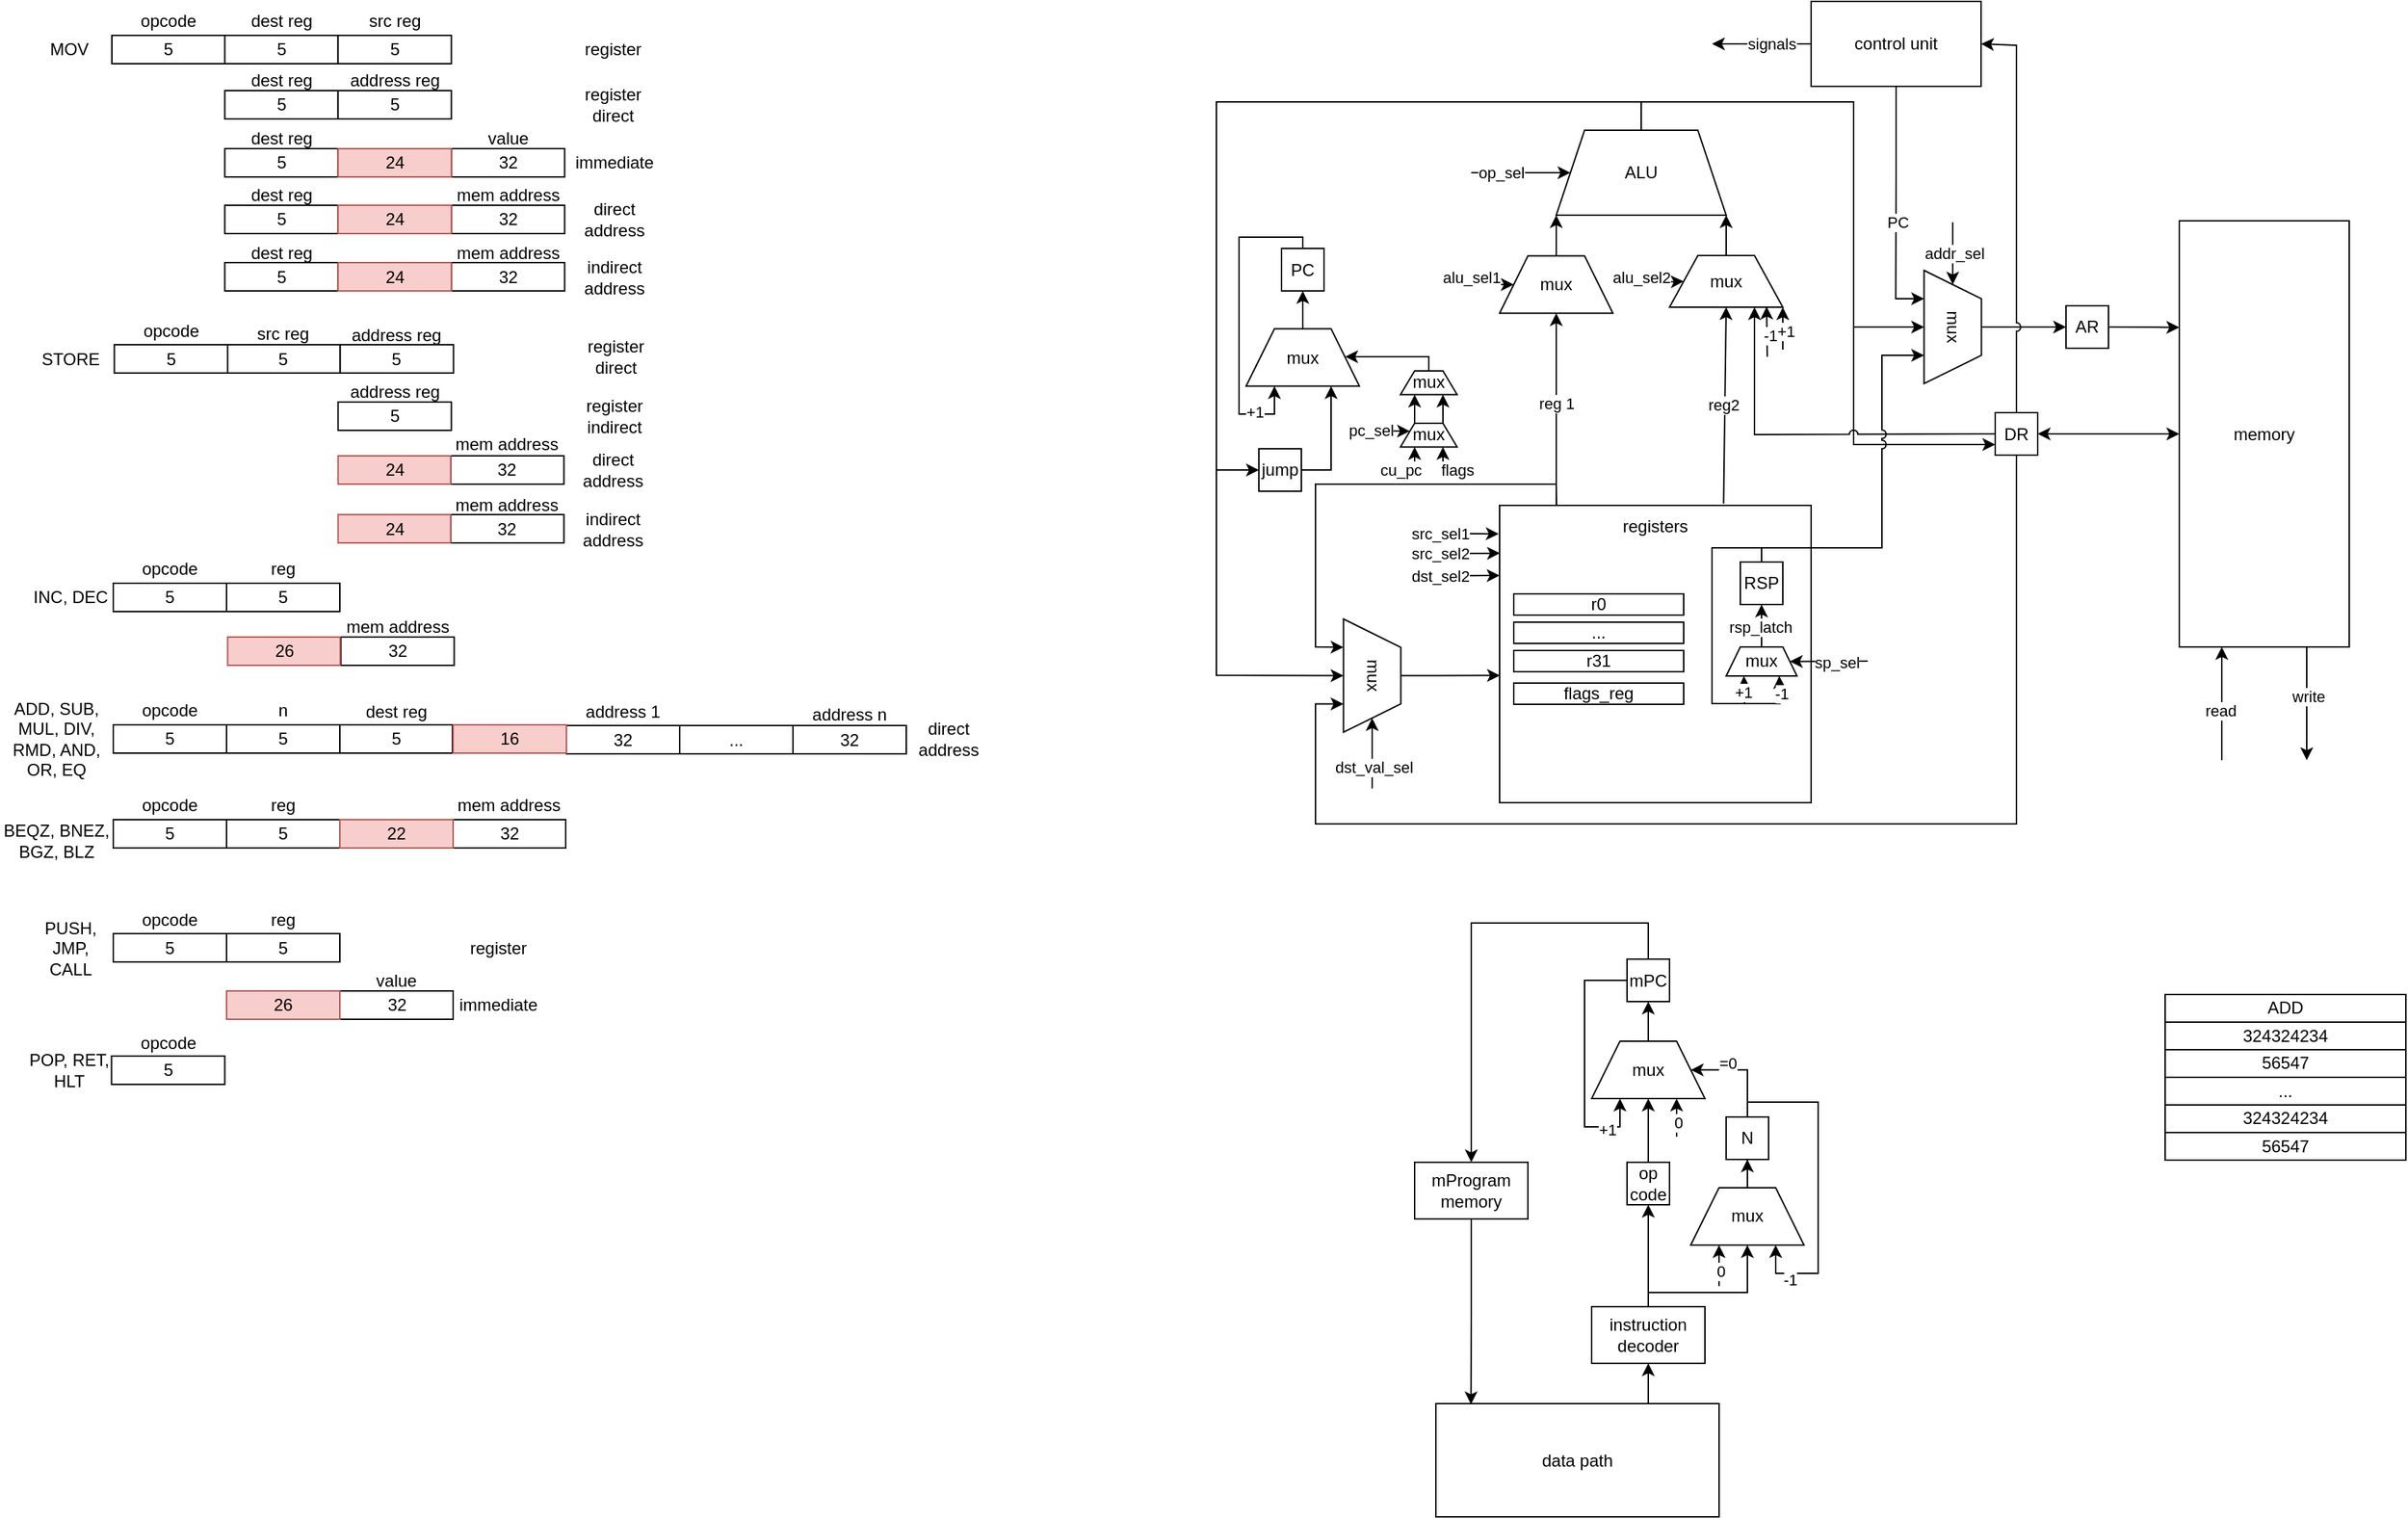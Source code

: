 <mxfile version="27.0.9">
  <diagram name="Page-1" id="bMwUcrn6fMrdLwoBbgmq">
    <mxGraphModel dx="756" dy="551" grid="1" gridSize="10" guides="1" tooltips="1" connect="1" arrows="1" fold="1" page="1" pageScale="1" pageWidth="850" pageHeight="1100" math="0" shadow="0">
      <root>
        <mxCell id="0" />
        <mxCell id="1" parent="0" />
        <mxCell id="wEWWeuPzsDFxAP3j3loS-3" value="5" style="rounded=0;whiteSpace=wrap;html=1;" parent="1" vertex="1">
          <mxGeometry x="130" y="63" width="80" height="20" as="geometry" />
        </mxCell>
        <mxCell id="wEWWeuPzsDFxAP3j3loS-5" value="MOV" style="text;html=1;align=center;verticalAlign=middle;whiteSpace=wrap;rounded=0;" parent="1" vertex="1">
          <mxGeometry x="70" y="58" width="60" height="30" as="geometry" />
        </mxCell>
        <mxCell id="wEWWeuPzsDFxAP3j3loS-6" value="opcode" style="text;html=1;align=center;verticalAlign=middle;whiteSpace=wrap;rounded=0;" parent="1" vertex="1">
          <mxGeometry x="140" y="38" width="60" height="30" as="geometry" />
        </mxCell>
        <mxCell id="wEWWeuPzsDFxAP3j3loS-8" value="5" style="rounded=0;whiteSpace=wrap;html=1;" parent="1" vertex="1">
          <mxGeometry x="209.75" y="63" width="80" height="20" as="geometry" />
        </mxCell>
        <mxCell id="wEWWeuPzsDFxAP3j3loS-9" value="register" style="text;html=1;align=center;verticalAlign=middle;whiteSpace=wrap;rounded=0;" parent="1" vertex="1">
          <mxGeometry x="454.25" y="58" width="60" height="30" as="geometry" />
        </mxCell>
        <mxCell id="wEWWeuPzsDFxAP3j3loS-10" value="5" style="rounded=0;whiteSpace=wrap;html=1;" parent="1" vertex="1">
          <mxGeometry x="289.75" y="63" width="80" height="20" as="geometry" />
        </mxCell>
        <mxCell id="wEWWeuPzsDFxAP3j3loS-11" value="dest reg" style="text;html=1;align=center;verticalAlign=middle;whiteSpace=wrap;rounded=0;" parent="1" vertex="1">
          <mxGeometry x="219.75" y="38" width="60" height="30" as="geometry" />
        </mxCell>
        <mxCell id="wEWWeuPzsDFxAP3j3loS-12" value="src reg" style="text;html=1;align=center;verticalAlign=middle;whiteSpace=wrap;rounded=0;" parent="1" vertex="1">
          <mxGeometry x="299.75" y="38" width="60" height="30" as="geometry" />
        </mxCell>
        <mxCell id="wEWWeuPzsDFxAP3j3loS-23" value="5" style="rounded=0;whiteSpace=wrap;html=1;" parent="1" vertex="1">
          <mxGeometry x="211.25" y="281.5" width="80" height="20" as="geometry" />
        </mxCell>
        <mxCell id="wEWWeuPzsDFxAP3j3loS-24" value="direct address" style="text;html=1;align=center;verticalAlign=middle;whiteSpace=wrap;rounded=0;" parent="1" vertex="1">
          <mxGeometry x="454.25" y="355" width="60" height="30" as="geometry" />
        </mxCell>
        <mxCell id="wEWWeuPzsDFxAP3j3loS-25" value="32" style="rounded=0;whiteSpace=wrap;html=1;" parent="1" vertex="1">
          <mxGeometry x="369.25" y="360" width="80" height="20" as="geometry" />
        </mxCell>
        <mxCell id="wEWWeuPzsDFxAP3j3loS-26" value="src reg" style="text;html=1;align=center;verticalAlign=middle;whiteSpace=wrap;rounded=0;" parent="1" vertex="1">
          <mxGeometry x="221.25" y="258.5" width="60" height="30" as="geometry" />
        </mxCell>
        <mxCell id="wEWWeuPzsDFxAP3j3loS-27" value="mem address" style="text;html=1;align=center;verticalAlign=middle;whiteSpace=wrap;rounded=0;" parent="1" vertex="1">
          <mxGeometry x="364.25" y="337" width="90" height="30" as="geometry" />
        </mxCell>
        <mxCell id="wEWWeuPzsDFxAP3j3loS-50" value="5" style="rounded=0;whiteSpace=wrap;html=1;" parent="1" vertex="1">
          <mxGeometry x="131" y="450" width="80" height="20" as="geometry" />
        </mxCell>
        <mxCell id="wEWWeuPzsDFxAP3j3loS-52" value="INC, DEC" style="text;html=1;align=center;verticalAlign=middle;whiteSpace=wrap;rounded=0;" parent="1" vertex="1">
          <mxGeometry x="71" y="445" width="60" height="30" as="geometry" />
        </mxCell>
        <mxCell id="wEWWeuPzsDFxAP3j3loS-53" value="opcode" style="text;html=1;align=center;verticalAlign=middle;whiteSpace=wrap;rounded=0;" parent="1" vertex="1">
          <mxGeometry x="141" y="425" width="60" height="30" as="geometry" />
        </mxCell>
        <mxCell id="wEWWeuPzsDFxAP3j3loS-55" value="5" style="rounded=0;whiteSpace=wrap;html=1;" parent="1" vertex="1">
          <mxGeometry x="211" y="450" width="80" height="20" as="geometry" />
        </mxCell>
        <mxCell id="wEWWeuPzsDFxAP3j3loS-57" value="reg" style="text;html=1;align=center;verticalAlign=middle;whiteSpace=wrap;rounded=0;" parent="1" vertex="1">
          <mxGeometry x="221" y="425" width="60" height="30" as="geometry" />
        </mxCell>
        <mxCell id="wEWWeuPzsDFxAP3j3loS-69" value="32" style="rounded=0;whiteSpace=wrap;html=1;" parent="1" vertex="1">
          <mxGeometry x="291.75" y="488" width="80" height="20" as="geometry" />
        </mxCell>
        <mxCell id="wEWWeuPzsDFxAP3j3loS-70" value="mem address" style="text;html=1;align=center;verticalAlign=middle;whiteSpace=wrap;rounded=0;" parent="1" vertex="1">
          <mxGeometry x="271.75" y="466" width="120" height="30" as="geometry" />
        </mxCell>
        <mxCell id="wEWWeuPzsDFxAP3j3loS-72" value="5" style="rounded=0;whiteSpace=wrap;html=1;" parent="1" vertex="1">
          <mxGeometry x="131" y="550" width="80" height="20" as="geometry" />
        </mxCell>
        <mxCell id="wEWWeuPzsDFxAP3j3loS-74" value="ADD, SUB, MUL, DIV, RMD, AND, OR, EQ" style="text;html=1;align=center;verticalAlign=middle;whiteSpace=wrap;rounded=0;" parent="1" vertex="1">
          <mxGeometry x="51" y="545" width="80" height="30" as="geometry" />
        </mxCell>
        <mxCell id="wEWWeuPzsDFxAP3j3loS-75" value="opcode" style="text;html=1;align=center;verticalAlign=middle;whiteSpace=wrap;rounded=0;" parent="1" vertex="1">
          <mxGeometry x="141" y="525" width="60" height="30" as="geometry" />
        </mxCell>
        <mxCell id="wEWWeuPzsDFxAP3j3loS-90" value="32" style="rounded=0;whiteSpace=wrap;html=1;" parent="1" vertex="1">
          <mxGeometry x="451" y="550.5" width="80" height="20" as="geometry" />
        </mxCell>
        <mxCell id="wEWWeuPzsDFxAP3j3loS-92" value="..." style="rounded=0;whiteSpace=wrap;html=1;" parent="1" vertex="1">
          <mxGeometry x="531" y="550.5" width="80" height="20" as="geometry" />
        </mxCell>
        <mxCell id="wEWWeuPzsDFxAP3j3loS-93" value="32" style="rounded=0;whiteSpace=wrap;html=1;" parent="1" vertex="1">
          <mxGeometry x="611" y="550.5" width="80" height="20" as="geometry" />
        </mxCell>
        <mxCell id="wEWWeuPzsDFxAP3j3loS-94" value="address 1" style="text;html=1;align=center;verticalAlign=middle;whiteSpace=wrap;rounded=0;" parent="1" vertex="1">
          <mxGeometry x="431" y="525.5" width="120" height="30" as="geometry" />
        </mxCell>
        <mxCell id="wEWWeuPzsDFxAP3j3loS-95" value="address n" style="text;html=1;align=center;verticalAlign=middle;whiteSpace=wrap;rounded=0;" parent="1" vertex="1">
          <mxGeometry x="591" y="527.5" width="120" height="30" as="geometry" />
        </mxCell>
        <mxCell id="wEWWeuPzsDFxAP3j3loS-96" value="5" style="rounded=0;whiteSpace=wrap;html=1;" parent="1" vertex="1">
          <mxGeometry x="290.5" y="550" width="80" height="20" as="geometry" />
        </mxCell>
        <mxCell id="wEWWeuPzsDFxAP3j3loS-98" value="dest reg&lt;span style=&quot;color: rgba(0, 0, 0, 0); font-family: monospace; font-size: 0px; text-align: start; text-wrap-mode: nowrap;&quot;&gt;%3CmxGraphModel%3E%3Croot%3E%3CmxCell%20id%3D%220%22%2F%3E%3CmxCell%20id%3D%221%22%20parent%3D%220%22%2F%3E%3CmxCell%20id%3D%222%22%20value%3D%22reg1%22%20style%3D%22text%3Bhtml%3D1%3Balign%3Dcenter%3BverticalAlign%3Dmiddle%3BwhiteSpace%3Dwrap%3Brounded%3D0%3B%22%20vertex%3D%221%22%20parent%3D%221%22%3E%3CmxGeometry%20x%3D%22490%22%20y%3D%22335%22%20width%3D%2260%22%20height%3D%2230%22%20as%3D%22geometry%22%2F%3E%3C%2FmxCell%3E%3C%2Froot%3E%3C%2FmxGraphModel%3E&lt;/span&gt;" style="text;html=1;align=center;verticalAlign=middle;whiteSpace=wrap;rounded=0;" parent="1" vertex="1">
          <mxGeometry x="301" y="525.5" width="60" height="30" as="geometry" />
        </mxCell>
        <mxCell id="wEWWeuPzsDFxAP3j3loS-109" value="5" style="rounded=0;whiteSpace=wrap;html=1;" parent="1" vertex="1">
          <mxGeometry x="129.75" y="784" width="80" height="20" as="geometry" />
        </mxCell>
        <mxCell id="wEWWeuPzsDFxAP3j3loS-111" value="POP, RET, HLT" style="text;html=1;align=center;verticalAlign=middle;whiteSpace=wrap;rounded=0;" parent="1" vertex="1">
          <mxGeometry x="69.75" y="779" width="60" height="30" as="geometry" />
        </mxCell>
        <mxCell id="wEWWeuPzsDFxAP3j3loS-112" value="opcode" style="text;html=1;align=center;verticalAlign=middle;whiteSpace=wrap;rounded=0;" parent="1" vertex="1">
          <mxGeometry x="139.75" y="760" width="60" height="30" as="geometry" />
        </mxCell>
        <mxCell id="wEWWeuPzsDFxAP3j3loS-127" value="5" style="rounded=0;whiteSpace=wrap;html=1;" parent="1" vertex="1">
          <mxGeometry x="211" y="550" width="80" height="20" as="geometry" />
        </mxCell>
        <mxCell id="wEWWeuPzsDFxAP3j3loS-128" value="n" style="text;html=1;align=center;verticalAlign=middle;whiteSpace=wrap;rounded=0;" parent="1" vertex="1">
          <mxGeometry x="221" y="525" width="60" height="30" as="geometry" />
        </mxCell>
        <mxCell id="wEWWeuPzsDFxAP3j3loS-129" value="5" style="rounded=0;whiteSpace=wrap;html=1;" parent="1" vertex="1">
          <mxGeometry x="131" y="697.5" width="80" height="20" as="geometry" />
        </mxCell>
        <mxCell id="wEWWeuPzsDFxAP3j3loS-131" value="PUSH, JMP, CALL" style="text;html=1;align=center;verticalAlign=middle;whiteSpace=wrap;rounded=0;" parent="1" vertex="1">
          <mxGeometry x="71" y="692.5" width="60" height="30" as="geometry" />
        </mxCell>
        <mxCell id="wEWWeuPzsDFxAP3j3loS-132" value="opcode" style="text;html=1;align=center;verticalAlign=middle;whiteSpace=wrap;rounded=0;" parent="1" vertex="1">
          <mxGeometry x="141" y="672.5" width="60" height="30" as="geometry" />
        </mxCell>
        <mxCell id="wEWWeuPzsDFxAP3j3loS-134" value="5" style="rounded=0;whiteSpace=wrap;html=1;" parent="1" vertex="1">
          <mxGeometry x="211" y="697.5" width="80" height="20" as="geometry" />
        </mxCell>
        <mxCell id="wEWWeuPzsDFxAP3j3loS-135" value="reg" style="text;html=1;align=center;verticalAlign=middle;whiteSpace=wrap;rounded=0;" parent="1" vertex="1">
          <mxGeometry x="221" y="672.5" width="60" height="30" as="geometry" />
        </mxCell>
        <mxCell id="wEWWeuPzsDFxAP3j3loS-140" value="32" style="rounded=0;whiteSpace=wrap;html=1;" parent="1" vertex="1">
          <mxGeometry x="290.5" y="738" width="80.5" height="20" as="geometry" />
        </mxCell>
        <mxCell id="wEWWeuPzsDFxAP3j3loS-141" value="value" style="text;html=1;align=center;verticalAlign=middle;whiteSpace=wrap;rounded=0;" parent="1" vertex="1">
          <mxGeometry x="271" y="715.5" width="120" height="30" as="geometry" />
        </mxCell>
        <mxCell id="wEWWeuPzsDFxAP3j3loS-144" value="memory" style="rounded=0;whiteSpace=wrap;html=1;" parent="1" vertex="1">
          <mxGeometry x="1590" y="194" width="120" height="301" as="geometry" />
        </mxCell>
        <mxCell id="QG642oOpVXExlisgPy3b-58" style="edgeStyle=orthogonalEdgeStyle;rounded=0;orthogonalLoop=1;jettySize=auto;html=1;exitX=0.25;exitY=0;exitDx=0;exitDy=0;entryX=0.5;entryY=1;entryDx=0;entryDy=0;jumpStyle=arc;" parent="1" source="wEWWeuPzsDFxAP3j3loS-145" target="wEWWeuPzsDFxAP3j3loS-148" edge="1">
          <mxGeometry relative="1" as="geometry">
            <Array as="points">
              <mxPoint x="1150" y="395" />
            </Array>
          </mxGeometry>
        </mxCell>
        <mxCell id="QG642oOpVXExlisgPy3b-62" value="reg 1" style="edgeLabel;html=1;align=center;verticalAlign=middle;resizable=0;points=[];" parent="QG642oOpVXExlisgPy3b-58" vertex="1" connectable="0">
          <mxGeometry x="0.151" relative="1" as="geometry">
            <mxPoint as="offset" />
          </mxGeometry>
        </mxCell>
        <mxCell id="wEWWeuPzsDFxAP3j3loS-145" value="" style="rounded=0;whiteSpace=wrap;html=1;" parent="1" vertex="1">
          <mxGeometry x="1110" y="395" width="220" height="210" as="geometry" />
        </mxCell>
        <mxCell id="wEWWeuPzsDFxAP3j3loS-306" style="edgeStyle=orthogonalEdgeStyle;rounded=0;orthogonalLoop=1;jettySize=auto;html=1;entryX=0;entryY=0.75;entryDx=0;entryDy=0;exitX=0.5;exitY=0;exitDx=0;exitDy=0;jumpStyle=arc;" parent="1" source="wEWWeuPzsDFxAP3j3loS-146" target="wEWWeuPzsDFxAP3j3loS-298" edge="1">
          <mxGeometry relative="1" as="geometry">
            <Array as="points">
              <mxPoint x="1210" y="110" />
              <mxPoint x="1360" y="110" />
              <mxPoint x="1360" y="352" />
            </Array>
          </mxGeometry>
        </mxCell>
        <mxCell id="QG642oOpVXExlisgPy3b-61" style="edgeStyle=orthogonalEdgeStyle;rounded=0;orthogonalLoop=1;jettySize=auto;html=1;entryX=0.5;entryY=1;entryDx=0;entryDy=0;" parent="1" source="wEWWeuPzsDFxAP3j3loS-146" target="wEWWeuPzsDFxAP3j3loS-199" edge="1">
          <mxGeometry relative="1" as="geometry">
            <Array as="points">
              <mxPoint x="1210" y="110" />
              <mxPoint x="1360" y="110" />
              <mxPoint x="1360" y="269" />
            </Array>
          </mxGeometry>
        </mxCell>
        <mxCell id="wEWWeuPzsDFxAP3j3loS-146" value="ALU" style="shape=trapezoid;perimeter=trapezoidPerimeter;whiteSpace=wrap;html=1;fixedSize=1;" parent="1" vertex="1">
          <mxGeometry x="1150" y="130" width="120" height="60" as="geometry" />
        </mxCell>
        <mxCell id="wEWWeuPzsDFxAP3j3loS-148" value="mux" style="shape=trapezoid;perimeter=trapezoidPerimeter;whiteSpace=wrap;html=1;fixedSize=1;" parent="1" vertex="1">
          <mxGeometry x="1110" y="218.75" width="80" height="40.5" as="geometry" />
        </mxCell>
        <mxCell id="wEWWeuPzsDFxAP3j3loS-150" value="mux" style="shape=trapezoid;perimeter=trapezoidPerimeter;whiteSpace=wrap;html=1;fixedSize=1;" parent="1" vertex="1">
          <mxGeometry x="1230" y="218.5" width="80" height="36.5" as="geometry" />
        </mxCell>
        <mxCell id="wEWWeuPzsDFxAP3j3loS-151" value="" style="endArrow=classic;html=1;rounded=0;exitX=0.5;exitY=0;exitDx=0;exitDy=0;entryX=0;entryY=1;entryDx=0;entryDy=0;" parent="1" source="wEWWeuPzsDFxAP3j3loS-148" target="wEWWeuPzsDFxAP3j3loS-146" edge="1">
          <mxGeometry width="50" height="50" relative="1" as="geometry">
            <mxPoint x="1320" y="399" as="sourcePoint" />
            <mxPoint x="1370" y="349" as="targetPoint" />
          </mxGeometry>
        </mxCell>
        <mxCell id="wEWWeuPzsDFxAP3j3loS-152" value="" style="endArrow=classic;html=1;rounded=0;exitX=0.5;exitY=0;exitDx=0;exitDy=0;entryX=1;entryY=1;entryDx=0;entryDy=0;" parent="1" source="wEWWeuPzsDFxAP3j3loS-150" target="wEWWeuPzsDFxAP3j3loS-146" edge="1">
          <mxGeometry width="50" height="50" relative="1" as="geometry">
            <mxPoint x="1180" y="229" as="sourcePoint" />
            <mxPoint x="1190" y="200" as="targetPoint" />
          </mxGeometry>
        </mxCell>
        <mxCell id="wEWWeuPzsDFxAP3j3loS-154" value="" style="endArrow=classic;html=1;rounded=0;entryX=0;entryY=0.5;entryDx=0;entryDy=0;" parent="1" target="wEWWeuPzsDFxAP3j3loS-148" edge="1">
          <mxGeometry width="50" height="50" relative="1" as="geometry">
            <mxPoint x="1070" y="239" as="sourcePoint" />
            <mxPoint x="1370" y="349" as="targetPoint" />
          </mxGeometry>
        </mxCell>
        <mxCell id="wEWWeuPzsDFxAP3j3loS-155" value="alu_sel1" style="edgeLabel;html=1;align=center;verticalAlign=middle;resizable=0;points=[];" parent="wEWWeuPzsDFxAP3j3loS-154" vertex="1" connectable="0">
          <mxGeometry x="-0.398" relative="1" as="geometry">
            <mxPoint x="5" y="-5" as="offset" />
          </mxGeometry>
        </mxCell>
        <mxCell id="wEWWeuPzsDFxAP3j3loS-156" value="" style="endArrow=classic;html=1;rounded=0;entryX=0;entryY=0.5;entryDx=0;entryDy=0;" parent="1" target="wEWWeuPzsDFxAP3j3loS-150" edge="1">
          <mxGeometry width="50" height="50" relative="1" as="geometry">
            <mxPoint x="1190" y="238.47" as="sourcePoint" />
            <mxPoint x="1240" y="238.47" as="targetPoint" />
          </mxGeometry>
        </mxCell>
        <mxCell id="wEWWeuPzsDFxAP3j3loS-157" value="alu_sel2" style="edgeLabel;html=1;align=center;verticalAlign=middle;resizable=0;points=[];" parent="wEWWeuPzsDFxAP3j3loS-156" vertex="1" connectable="0">
          <mxGeometry x="-0.398" relative="1" as="geometry">
            <mxPoint x="5" y="-4" as="offset" />
          </mxGeometry>
        </mxCell>
        <mxCell id="wEWWeuPzsDFxAP3j3loS-158" value="" style="endArrow=classic;html=1;rounded=0;entryX=0.5;entryY=1;entryDx=0;entryDy=0;exitX=0.719;exitY=-0.006;exitDx=0;exitDy=0;exitPerimeter=0;jumpStyle=arc;" parent="1" source="wEWWeuPzsDFxAP3j3loS-145" target="wEWWeuPzsDFxAP3j3loS-150" edge="1">
          <mxGeometry width="50" height="50" relative="1" as="geometry">
            <mxPoint x="1270" y="448" as="sourcePoint" />
            <mxPoint x="1370" y="349" as="targetPoint" />
          </mxGeometry>
        </mxCell>
        <mxCell id="wEWWeuPzsDFxAP3j3loS-161" value="reg2" style="edgeLabel;html=1;align=center;verticalAlign=middle;resizable=0;points=[];" parent="wEWWeuPzsDFxAP3j3loS-158" vertex="1" connectable="0">
          <mxGeometry x="-0.016" y="1" relative="1" as="geometry">
            <mxPoint y="-1" as="offset" />
          </mxGeometry>
        </mxCell>
        <mxCell id="wEWWeuPzsDFxAP3j3loS-249" style="edgeStyle=orthogonalEdgeStyle;rounded=0;orthogonalLoop=1;jettySize=auto;html=1;entryX=0.25;entryY=1;entryDx=0;entryDy=0;exitX=0.5;exitY=1;exitDx=0;exitDy=0;" parent="1" source="wEWWeuPzsDFxAP3j3loS-162" target="wEWWeuPzsDFxAP3j3loS-199" edge="1">
          <mxGeometry relative="1" as="geometry" />
        </mxCell>
        <mxCell id="wEWWeuPzsDFxAP3j3loS-339" value="PC" style="edgeLabel;html=1;align=center;verticalAlign=middle;resizable=0;points=[];" parent="wEWWeuPzsDFxAP3j3loS-249" vertex="1" connectable="0">
          <mxGeometry x="0.121" y="1" relative="1" as="geometry">
            <mxPoint as="offset" />
          </mxGeometry>
        </mxCell>
        <mxCell id="wEWWeuPzsDFxAP3j3loS-162" value="control unit" style="rounded=0;whiteSpace=wrap;html=1;" parent="1" vertex="1">
          <mxGeometry x="1330" y="39" width="120" height="60" as="geometry" />
        </mxCell>
        <mxCell id="wEWWeuPzsDFxAP3j3loS-164" value="" style="endArrow=classic;html=1;rounded=0;entryX=-0.003;entryY=0.096;entryDx=0;entryDy=0;entryPerimeter=0;" parent="1" target="wEWWeuPzsDFxAP3j3loS-145" edge="1">
          <mxGeometry width="50" height="50" relative="1" as="geometry">
            <mxPoint x="1050" y="414.47" as="sourcePoint" />
            <mxPoint x="1100" y="414.47" as="targetPoint" />
          </mxGeometry>
        </mxCell>
        <mxCell id="wEWWeuPzsDFxAP3j3loS-165" value="src_sel1" style="edgeLabel;html=1;align=center;verticalAlign=middle;resizable=0;points=[];" parent="wEWWeuPzsDFxAP3j3loS-164" vertex="1" connectable="0">
          <mxGeometry x="-0.398" relative="1" as="geometry">
            <mxPoint as="offset" />
          </mxGeometry>
        </mxCell>
        <mxCell id="wEWWeuPzsDFxAP3j3loS-166" value="" style="endArrow=classic;html=1;rounded=0;entryX=0.001;entryY=0.161;entryDx=0;entryDy=0;entryPerimeter=0;" parent="1" target="wEWWeuPzsDFxAP3j3loS-145" edge="1">
          <mxGeometry width="50" height="50" relative="1" as="geometry">
            <mxPoint x="1050" y="429" as="sourcePoint" />
            <mxPoint x="1110" y="429" as="targetPoint" />
          </mxGeometry>
        </mxCell>
        <mxCell id="wEWWeuPzsDFxAP3j3loS-167" value="src_sel2" style="edgeLabel;html=1;align=center;verticalAlign=middle;resizable=0;points=[];" parent="wEWWeuPzsDFxAP3j3loS-166" vertex="1" connectable="0">
          <mxGeometry x="-0.398" relative="1" as="geometry">
            <mxPoint as="offset" />
          </mxGeometry>
        </mxCell>
        <mxCell id="wEWWeuPzsDFxAP3j3loS-170" value="" style="endArrow=classic;html=1;rounded=0;exitX=0;exitY=0.5;exitDx=0;exitDy=0;" parent="1" source="wEWWeuPzsDFxAP3j3loS-162" edge="1">
          <mxGeometry width="50" height="50" relative="1" as="geometry">
            <mxPoint x="1230" y="469" as="sourcePoint" />
            <mxPoint x="1260" y="69" as="targetPoint" />
          </mxGeometry>
        </mxCell>
        <mxCell id="QG642oOpVXExlisgPy3b-50" value="signals" style="edgeLabel;html=1;align=center;verticalAlign=middle;resizable=0;points=[];" parent="wEWWeuPzsDFxAP3j3loS-170" vertex="1" connectable="0">
          <mxGeometry x="-0.194" relative="1" as="geometry">
            <mxPoint as="offset" />
          </mxGeometry>
        </mxCell>
        <mxCell id="wEWWeuPzsDFxAP3j3loS-178" value="" style="endArrow=classic;html=1;rounded=0;entryX=0.75;entryY=1;entryDx=0;entryDy=0;exitX=0;exitY=0.5;exitDx=0;exitDy=0;jumpStyle=arc;" parent="1" source="wEWWeuPzsDFxAP3j3loS-298" target="wEWWeuPzsDFxAP3j3loS-150" edge="1">
          <mxGeometry width="50" height="50" relative="1" as="geometry">
            <mxPoint x="1190" y="275" as="sourcePoint" />
            <mxPoint x="1240" y="225" as="targetPoint" />
            <Array as="points">
              <mxPoint x="1290" y="345" />
            </Array>
          </mxGeometry>
        </mxCell>
        <mxCell id="wEWWeuPzsDFxAP3j3loS-180" value="" style="endArrow=classic;html=1;rounded=0;entryX=0;entryY=0.5;entryDx=0;entryDy=0;" parent="1" target="wEWWeuPzsDFxAP3j3loS-146" edge="1">
          <mxGeometry width="50" height="50" relative="1" as="geometry">
            <mxPoint x="1090" y="160" as="sourcePoint" />
            <mxPoint x="1120" y="153.95" as="targetPoint" />
          </mxGeometry>
        </mxCell>
        <mxCell id="wEWWeuPzsDFxAP3j3loS-181" value="op_sel" style="edgeLabel;html=1;align=center;verticalAlign=middle;resizable=0;points=[];" parent="wEWWeuPzsDFxAP3j3loS-180" vertex="1" connectable="0">
          <mxGeometry x="-0.398" relative="1" as="geometry">
            <mxPoint as="offset" />
          </mxGeometry>
        </mxCell>
        <mxCell id="wEWWeuPzsDFxAP3j3loS-183" value="mux" style="shape=trapezoid;perimeter=trapezoidPerimeter;whiteSpace=wrap;html=1;fixedSize=1;rotation=90;" parent="1" vertex="1">
          <mxGeometry x="980" y="495" width="80" height="40.5" as="geometry" />
        </mxCell>
        <mxCell id="wEWWeuPzsDFxAP3j3loS-184" value="" style="endArrow=classic;html=1;rounded=0;entryX=0;entryY=0.25;entryDx=0;entryDy=0;" parent="1" edge="1">
          <mxGeometry width="50" height="50" relative="1" as="geometry">
            <mxPoint x="1050" y="445" as="sourcePoint" />
            <mxPoint x="1110" y="444.5" as="targetPoint" />
          </mxGeometry>
        </mxCell>
        <mxCell id="wEWWeuPzsDFxAP3j3loS-185" value="dst_sel2" style="edgeLabel;html=1;align=center;verticalAlign=middle;resizable=0;points=[];" parent="wEWWeuPzsDFxAP3j3loS-184" vertex="1" connectable="0">
          <mxGeometry x="-0.398" relative="1" as="geometry">
            <mxPoint as="offset" />
          </mxGeometry>
        </mxCell>
        <mxCell id="wEWWeuPzsDFxAP3j3loS-186" value="" style="endArrow=classic;html=1;rounded=0;exitX=0.5;exitY=0;exitDx=0;exitDy=0;entryX=0.5;entryY=1;entryDx=0;entryDy=0;jumpStyle=arc;" parent="1" source="wEWWeuPzsDFxAP3j3loS-146" target="wEWWeuPzsDFxAP3j3loS-183" edge="1">
          <mxGeometry width="50" height="50" relative="1" as="geometry">
            <mxPoint x="1100" y="365" as="sourcePoint" />
            <mxPoint x="1150" y="315" as="targetPoint" />
            <Array as="points">
              <mxPoint x="1210" y="110" />
              <mxPoint x="910" y="110" />
              <mxPoint x="910" y="515" />
            </Array>
          </mxGeometry>
        </mxCell>
        <mxCell id="wEWWeuPzsDFxAP3j3loS-187" value="" style="endArrow=classic;html=1;rounded=0;exitX=0.5;exitY=0;exitDx=0;exitDy=0;entryX=0.001;entryY=0.572;entryDx=0;entryDy=0;entryPerimeter=0;" parent="1" source="wEWWeuPzsDFxAP3j3loS-183" target="wEWWeuPzsDFxAP3j3loS-145" edge="1">
          <mxGeometry width="50" height="50" relative="1" as="geometry">
            <mxPoint x="1100" y="365" as="sourcePoint" />
            <mxPoint x="1110" y="517" as="targetPoint" />
          </mxGeometry>
        </mxCell>
        <mxCell id="wEWWeuPzsDFxAP3j3loS-189" value="" style="endArrow=classic;html=1;rounded=0;entryX=1;entryY=0.5;entryDx=0;entryDy=0;" parent="1" target="wEWWeuPzsDFxAP3j3loS-183" edge="1">
          <mxGeometry width="50" height="50" relative="1" as="geometry">
            <mxPoint x="1020" y="595" as="sourcePoint" />
            <mxPoint x="1230" y="355" as="targetPoint" />
          </mxGeometry>
        </mxCell>
        <mxCell id="wEWWeuPzsDFxAP3j3loS-190" value="dst_val_sel" style="edgeLabel;html=1;align=center;verticalAlign=middle;resizable=0;points=[];" parent="wEWWeuPzsDFxAP3j3loS-189" vertex="1" connectable="0">
          <mxGeometry x="-0.379" y="-1" relative="1" as="geometry">
            <mxPoint as="offset" />
          </mxGeometry>
        </mxCell>
        <mxCell id="wEWWeuPzsDFxAP3j3loS-194" value="" style="endArrow=classic;html=1;rounded=0;exitX=0.183;exitY=-0.002;exitDx=0;exitDy=0;exitPerimeter=0;entryX=0.25;entryY=1;entryDx=0;entryDy=0;" parent="1" source="wEWWeuPzsDFxAP3j3loS-145" target="wEWWeuPzsDFxAP3j3loS-183" edge="1">
          <mxGeometry width="50" height="50" relative="1" as="geometry">
            <mxPoint x="1250" y="465" as="sourcePoint" />
            <mxPoint x="999" y="485" as="targetPoint" />
            <Array as="points">
              <mxPoint x="1150" y="380" />
              <mxPoint x="980" y="380" />
              <mxPoint x="980" y="495" />
            </Array>
          </mxGeometry>
        </mxCell>
        <mxCell id="wEWWeuPzsDFxAP3j3loS-196" value="RSP" style="rounded=0;whiteSpace=wrap;html=1;" parent="1" vertex="1">
          <mxGeometry x="1280" y="435" width="30" height="30" as="geometry" />
        </mxCell>
        <mxCell id="wEWWeuPzsDFxAP3j3loS-199" value="mux" style="shape=trapezoid;perimeter=trapezoidPerimeter;whiteSpace=wrap;html=1;fixedSize=1;rotation=90;" parent="1" vertex="1">
          <mxGeometry x="1390" y="248.75" width="80" height="40.5" as="geometry" />
        </mxCell>
        <mxCell id="wEWWeuPzsDFxAP3j3loS-200" value="registers" style="text;html=1;align=center;verticalAlign=middle;whiteSpace=wrap;rounded=0;" parent="1" vertex="1">
          <mxGeometry x="1190" y="395" width="60" height="30" as="geometry" />
        </mxCell>
        <mxCell id="wEWWeuPzsDFxAP3j3loS-201" value="mux" style="shape=trapezoid;perimeter=trapezoidPerimeter;whiteSpace=wrap;html=1;fixedSize=1;rotation=0;size=10;" parent="1" vertex="1">
          <mxGeometry x="1270" y="495" width="50" height="20.5" as="geometry" />
        </mxCell>
        <mxCell id="wEWWeuPzsDFxAP3j3loS-202" value="" style="endArrow=classic;html=1;rounded=0;exitX=0.5;exitY=0;exitDx=0;exitDy=0;entryX=0.5;entryY=1;entryDx=0;entryDy=0;" parent="1" source="wEWWeuPzsDFxAP3j3loS-201" target="wEWWeuPzsDFxAP3j3loS-196" edge="1">
          <mxGeometry width="50" height="50" relative="1" as="geometry">
            <mxPoint x="1300" y="435" as="sourcePoint" />
            <mxPoint x="1350" y="385" as="targetPoint" />
          </mxGeometry>
        </mxCell>
        <mxCell id="wEWWeuPzsDFxAP3j3loS-203" value="rsp_latch" style="edgeLabel;html=1;align=center;verticalAlign=middle;resizable=0;points=[];" parent="wEWWeuPzsDFxAP3j3loS-202" vertex="1" connectable="0">
          <mxGeometry x="-0.067" y="1" relative="1" as="geometry">
            <mxPoint as="offset" />
          </mxGeometry>
        </mxCell>
        <mxCell id="wEWWeuPzsDFxAP3j3loS-204" value="" style="endArrow=classic;html=1;rounded=0;exitX=0.5;exitY=0;exitDx=0;exitDy=0;entryX=0.25;entryY=1;entryDx=0;entryDy=0;" parent="1" source="wEWWeuPzsDFxAP3j3loS-196" target="wEWWeuPzsDFxAP3j3loS-201" edge="1">
          <mxGeometry width="50" height="50" relative="1" as="geometry">
            <mxPoint x="1300" y="435" as="sourcePoint" />
            <mxPoint x="1350" y="385" as="targetPoint" />
            <Array as="points">
              <mxPoint x="1295" y="425" />
              <mxPoint x="1260" y="425" />
              <mxPoint x="1260" y="535" />
              <mxPoint x="1283" y="535" />
            </Array>
          </mxGeometry>
        </mxCell>
        <mxCell id="wEWWeuPzsDFxAP3j3loS-215" value="+1" style="edgeLabel;html=1;align=center;verticalAlign=middle;resizable=0;points=[];" parent="wEWWeuPzsDFxAP3j3loS-204" vertex="1" connectable="0">
          <mxGeometry x="0.882" y="1" relative="1" as="geometry">
            <mxPoint as="offset" />
          </mxGeometry>
        </mxCell>
        <mxCell id="wEWWeuPzsDFxAP3j3loS-206" value="" style="endArrow=classic;html=1;rounded=0;entryX=1;entryY=0.5;entryDx=0;entryDy=0;" parent="1" target="wEWWeuPzsDFxAP3j3loS-201" edge="1">
          <mxGeometry width="50" height="50" relative="1" as="geometry">
            <mxPoint x="1370" y="505" as="sourcePoint" />
            <mxPoint x="1350" y="385" as="targetPoint" />
          </mxGeometry>
        </mxCell>
        <mxCell id="wEWWeuPzsDFxAP3j3loS-207" value="sp_sel" style="edgeLabel;html=1;align=center;verticalAlign=middle;resizable=0;points=[];" parent="wEWWeuPzsDFxAP3j3loS-206" vertex="1" connectable="0">
          <mxGeometry x="-0.2" y="1" relative="1" as="geometry">
            <mxPoint as="offset" />
          </mxGeometry>
        </mxCell>
        <mxCell id="wEWWeuPzsDFxAP3j3loS-209" value="" style="endArrow=classic;html=1;rounded=0;exitX=0.5;exitY=0;exitDx=0;exitDy=0;entryX=0.75;entryY=1;entryDx=0;entryDy=0;" parent="1" source="wEWWeuPzsDFxAP3j3loS-196" target="wEWWeuPzsDFxAP3j3loS-201" edge="1">
          <mxGeometry width="50" height="50" relative="1" as="geometry">
            <mxPoint x="1300" y="435" as="sourcePoint" />
            <mxPoint x="1350" y="385" as="targetPoint" />
            <Array as="points">
              <mxPoint x="1295" y="425" />
              <mxPoint x="1260" y="425" />
              <mxPoint x="1260" y="535" />
              <mxPoint x="1308" y="535" />
            </Array>
          </mxGeometry>
        </mxCell>
        <mxCell id="wEWWeuPzsDFxAP3j3loS-217" value="-1" style="edgeLabel;html=1;align=center;verticalAlign=middle;resizable=0;points=[];" parent="wEWWeuPzsDFxAP3j3loS-209" vertex="1" connectable="0">
          <mxGeometry x="0.893" y="-1" relative="1" as="geometry">
            <mxPoint as="offset" />
          </mxGeometry>
        </mxCell>
        <mxCell id="wEWWeuPzsDFxAP3j3loS-211" value="" style="endArrow=classic;html=1;rounded=0;exitX=0.5;exitY=0;exitDx=0;exitDy=0;entryX=0.75;entryY=1;entryDx=0;entryDy=0;jumpStyle=arc;" parent="1" source="wEWWeuPzsDFxAP3j3loS-196" target="wEWWeuPzsDFxAP3j3loS-199" edge="1">
          <mxGeometry width="50" height="50" relative="1" as="geometry">
            <mxPoint x="1300" y="445" as="sourcePoint" />
            <mxPoint x="1350" y="395" as="targetPoint" />
            <Array as="points">
              <mxPoint x="1295" y="425" />
              <mxPoint x="1380" y="425" />
              <mxPoint x="1380" y="289" />
            </Array>
          </mxGeometry>
        </mxCell>
        <mxCell id="wEWWeuPzsDFxAP3j3loS-212" value="" style="endArrow=classic;html=1;rounded=0;entryX=0;entryY=0.5;entryDx=0;entryDy=0;" parent="1" target="wEWWeuPzsDFxAP3j3loS-199" edge="1">
          <mxGeometry width="50" height="50" relative="1" as="geometry">
            <mxPoint x="1430" y="195" as="sourcePoint" />
            <mxPoint x="1320" y="325" as="targetPoint" />
          </mxGeometry>
        </mxCell>
        <mxCell id="wEWWeuPzsDFxAP3j3loS-218" value="addr_sel" style="edgeLabel;html=1;align=center;verticalAlign=middle;resizable=0;points=[];" parent="wEWWeuPzsDFxAP3j3loS-212" vertex="1" connectable="0">
          <mxGeometry y="1" relative="1" as="geometry">
            <mxPoint as="offset" />
          </mxGeometry>
        </mxCell>
        <mxCell id="wEWWeuPzsDFxAP3j3loS-221" value="" style="endArrow=classic;html=1;rounded=0;exitX=0.5;exitY=0;exitDx=0;exitDy=0;entryX=0;entryY=0.5;entryDx=0;entryDy=0;" parent="1" source="wEWWeuPzsDFxAP3j3loS-199" target="wEWWeuPzsDFxAP3j3loS-299" edge="1">
          <mxGeometry width="50" height="50" relative="1" as="geometry">
            <mxPoint x="1300" y="355" as="sourcePoint" />
            <mxPoint x="1350" y="305" as="targetPoint" />
          </mxGeometry>
        </mxCell>
        <mxCell id="wEWWeuPzsDFxAP3j3loS-222" value="" style="endArrow=classic;html=1;rounded=0;entryX=0.25;entryY=1;entryDx=0;entryDy=0;" parent="1" target="wEWWeuPzsDFxAP3j3loS-144" edge="1">
          <mxGeometry width="50" height="50" relative="1" as="geometry">
            <mxPoint x="1620" y="575" as="sourcePoint" />
            <mxPoint x="1620" y="575" as="targetPoint" />
          </mxGeometry>
        </mxCell>
        <mxCell id="wEWWeuPzsDFxAP3j3loS-223" value="read" style="edgeLabel;html=1;align=center;verticalAlign=middle;resizable=0;points=[];" parent="wEWWeuPzsDFxAP3j3loS-222" vertex="1" connectable="0">
          <mxGeometry x="-0.13" y="1" relative="1" as="geometry">
            <mxPoint as="offset" />
          </mxGeometry>
        </mxCell>
        <mxCell id="wEWWeuPzsDFxAP3j3loS-224" value="" style="endArrow=classic;html=1;rounded=0;exitX=0.75;exitY=1;exitDx=0;exitDy=0;" parent="1" source="wEWWeuPzsDFxAP3j3loS-144" edge="1">
          <mxGeometry width="50" height="50" relative="1" as="geometry">
            <mxPoint x="1630" y="505" as="sourcePoint" />
            <mxPoint x="1680" y="575" as="targetPoint" />
          </mxGeometry>
        </mxCell>
        <mxCell id="wEWWeuPzsDFxAP3j3loS-225" value="write" style="edgeLabel;html=1;align=center;verticalAlign=middle;resizable=0;points=[];" parent="wEWWeuPzsDFxAP3j3loS-224" vertex="1" connectable="0">
          <mxGeometry x="-0.13" y="1" relative="1" as="geometry">
            <mxPoint as="offset" />
          </mxGeometry>
        </mxCell>
        <mxCell id="wEWWeuPzsDFxAP3j3loS-227" value="r0" style="rounded=0;whiteSpace=wrap;html=1;" parent="1" vertex="1">
          <mxGeometry x="1120" y="457.5" width="120" height="15" as="geometry" />
        </mxCell>
        <mxCell id="wEWWeuPzsDFxAP3j3loS-233" value="..." style="rounded=0;whiteSpace=wrap;html=1;" parent="1" vertex="1">
          <mxGeometry x="1120" y="477.5" width="120" height="15" as="geometry" />
        </mxCell>
        <mxCell id="wEWWeuPzsDFxAP3j3loS-234" value="r31" style="rounded=0;whiteSpace=wrap;html=1;" parent="1" vertex="1">
          <mxGeometry x="1120" y="497.5" width="120" height="15" as="geometry" />
        </mxCell>
        <mxCell id="wEWWeuPzsDFxAP3j3loS-246" value="data path" style="rounded=0;whiteSpace=wrap;html=1;" parent="1" vertex="1">
          <mxGeometry x="1065" y="1029.5" width="200" height="80" as="geometry" />
        </mxCell>
        <mxCell id="wEWWeuPzsDFxAP3j3loS-254" value="24" style="rounded=0;whiteSpace=wrap;html=1;fillColor=#f8cecc;strokeColor=#b85450;" parent="1" vertex="1">
          <mxGeometry x="289.75" y="360" width="79.5" height="20" as="geometry" />
        </mxCell>
        <mxCell id="wEWWeuPzsDFxAP3j3loS-261" value="5" style="rounded=0;whiteSpace=wrap;html=1;" parent="1" vertex="1">
          <mxGeometry x="209.75" y="143" width="80" height="20" as="geometry" />
        </mxCell>
        <mxCell id="wEWWeuPzsDFxAP3j3loS-262" value="immediate" style="text;html=1;align=center;verticalAlign=middle;whiteSpace=wrap;rounded=0;" parent="1" vertex="1">
          <mxGeometry x="455.25" y="138" width="60" height="30" as="geometry" />
        </mxCell>
        <mxCell id="wEWWeuPzsDFxAP3j3loS-263" value="32" style="rounded=0;whiteSpace=wrap;html=1;" parent="1" vertex="1">
          <mxGeometry x="369.75" y="143" width="80" height="20" as="geometry" />
        </mxCell>
        <mxCell id="wEWWeuPzsDFxAP3j3loS-264" value="dest reg" style="text;html=1;align=center;verticalAlign=middle;whiteSpace=wrap;rounded=0;" parent="1" vertex="1">
          <mxGeometry x="219.75" y="121" width="60" height="30" as="geometry" />
        </mxCell>
        <mxCell id="wEWWeuPzsDFxAP3j3loS-265" value="value" style="text;html=1;align=center;verticalAlign=middle;whiteSpace=wrap;rounded=0;" parent="1" vertex="1">
          <mxGeometry x="364.75" y="121" width="90" height="30" as="geometry" />
        </mxCell>
        <mxCell id="wEWWeuPzsDFxAP3j3loS-266" value="24" style="rounded=0;whiteSpace=wrap;html=1;fillColor=#f8cecc;strokeColor=#b85450;" parent="1" vertex="1">
          <mxGeometry x="289.75" y="143" width="80" height="20" as="geometry" />
        </mxCell>
        <mxCell id="wEWWeuPzsDFxAP3j3loS-268" value="" style="endArrow=classic;html=1;rounded=0;entryX=1;entryY=1;entryDx=0;entryDy=0;" parent="1" target="wEWWeuPzsDFxAP3j3loS-150" edge="1">
          <mxGeometry width="50" height="50" relative="1" as="geometry">
            <mxPoint x="1310" y="285" as="sourcePoint" />
            <mxPoint x="1340" y="260" as="targetPoint" />
          </mxGeometry>
        </mxCell>
        <mxCell id="wEWWeuPzsDFxAP3j3loS-269" value="+1" style="edgeLabel;html=1;align=center;verticalAlign=middle;resizable=0;points=[];" parent="wEWWeuPzsDFxAP3j3loS-268" vertex="1" connectable="0">
          <mxGeometry x="-0.138" y="-2" relative="1" as="geometry">
            <mxPoint as="offset" />
          </mxGeometry>
        </mxCell>
        <mxCell id="wEWWeuPzsDFxAP3j3loS-276" value="" style="endArrow=classic;html=1;rounded=0;entryX=0.857;entryY=0.988;entryDx=0;entryDy=0;entryPerimeter=0;" parent="1" target="wEWWeuPzsDFxAP3j3loS-150" edge="1">
          <mxGeometry width="50" height="50" relative="1" as="geometry">
            <mxPoint x="1299" y="290" as="sourcePoint" />
            <mxPoint x="1230" y="259.25" as="targetPoint" />
          </mxGeometry>
        </mxCell>
        <mxCell id="wEWWeuPzsDFxAP3j3loS-277" value="-1" style="edgeLabel;html=1;align=center;verticalAlign=middle;resizable=0;points=[];" parent="wEWWeuPzsDFxAP3j3loS-276" vertex="1" connectable="0">
          <mxGeometry x="-0.138" y="-2" relative="1" as="geometry">
            <mxPoint as="offset" />
          </mxGeometry>
        </mxCell>
        <mxCell id="wEWWeuPzsDFxAP3j3loS-280" value="16" style="rounded=0;whiteSpace=wrap;html=1;fillColor=#f8cecc;strokeColor=#b85450;" parent="1" vertex="1">
          <mxGeometry x="371" y="550" width="80" height="20" as="geometry" />
        </mxCell>
        <mxCell id="wEWWeuPzsDFxAP3j3loS-296" value="26" style="rounded=0;whiteSpace=wrap;html=1;fillColor=#f8cecc;strokeColor=#b85450;" parent="1" vertex="1">
          <mxGeometry x="211" y="738" width="80" height="20" as="geometry" />
        </mxCell>
        <mxCell id="wEWWeuPzsDFxAP3j3loS-305" style="edgeStyle=orthogonalEdgeStyle;rounded=0;orthogonalLoop=1;jettySize=auto;html=1;entryX=0.75;entryY=1;entryDx=0;entryDy=0;" parent="1" source="wEWWeuPzsDFxAP3j3loS-298" target="wEWWeuPzsDFxAP3j3loS-183" edge="1">
          <mxGeometry relative="1" as="geometry">
            <Array as="points">
              <mxPoint x="1475" y="620" />
              <mxPoint x="980" y="620" />
              <mxPoint x="980" y="535" />
            </Array>
          </mxGeometry>
        </mxCell>
        <mxCell id="wEWWeuPzsDFxAP3j3loS-298" value="DR" style="rounded=0;whiteSpace=wrap;html=1;" parent="1" vertex="1">
          <mxGeometry x="1460" y="329.5" width="30" height="30" as="geometry" />
        </mxCell>
        <mxCell id="wEWWeuPzsDFxAP3j3loS-299" value="AR" style="rounded=0;whiteSpace=wrap;html=1;" parent="1" vertex="1">
          <mxGeometry x="1510" y="254" width="30" height="30" as="geometry" />
        </mxCell>
        <mxCell id="wEWWeuPzsDFxAP3j3loS-302" value="" style="endArrow=classic;html=1;rounded=0;exitX=1;exitY=0.5;exitDx=0;exitDy=0;entryX=0;entryY=0.25;entryDx=0;entryDy=0;" parent="1" source="wEWWeuPzsDFxAP3j3loS-299" target="wEWWeuPzsDFxAP3j3loS-144" edge="1">
          <mxGeometry width="50" height="50" relative="1" as="geometry">
            <mxPoint x="1460" y="279" as="sourcePoint" />
            <mxPoint x="1500" y="279" as="targetPoint" />
          </mxGeometry>
        </mxCell>
        <mxCell id="wEWWeuPzsDFxAP3j3loS-304" value="" style="endArrow=classic;html=1;rounded=0;exitX=0.5;exitY=0;exitDx=0;exitDy=0;entryX=1;entryY=0.5;entryDx=0;entryDy=0;jumpStyle=arc;" parent="1" source="wEWWeuPzsDFxAP3j3loS-298" target="wEWWeuPzsDFxAP3j3loS-162" edge="1">
          <mxGeometry width="50" height="50" relative="1" as="geometry">
            <mxPoint x="1240" y="410" as="sourcePoint" />
            <mxPoint x="1290" y="360" as="targetPoint" />
            <Array as="points">
              <mxPoint x="1475" y="70" />
            </Array>
          </mxGeometry>
        </mxCell>
        <mxCell id="wEWWeuPzsDFxAP3j3loS-307" value="" style="endArrow=classic;startArrow=classic;html=1;rounded=0;exitX=1;exitY=0.5;exitDx=0;exitDy=0;entryX=0;entryY=0.5;entryDx=0;entryDy=0;" parent="1" source="wEWWeuPzsDFxAP3j3loS-298" target="wEWWeuPzsDFxAP3j3loS-144" edge="1">
          <mxGeometry width="50" height="50" relative="1" as="geometry">
            <mxPoint x="1240" y="450" as="sourcePoint" />
            <mxPoint x="1290" y="400" as="targetPoint" />
          </mxGeometry>
        </mxCell>
        <mxCell id="wEWWeuPzsDFxAP3j3loS-327" style="edgeStyle=orthogonalEdgeStyle;rounded=0;orthogonalLoop=1;jettySize=auto;html=1;entryX=0.5;entryY=1;entryDx=0;entryDy=0;exitX=0.5;exitY=0;exitDx=0;exitDy=0;" parent="1" source="88k9F-dG_SANrSjOK9Kh-31" target="wEWWeuPzsDFxAP3j3loS-330" edge="1">
          <mxGeometry relative="1" as="geometry">
            <mxPoint x="1230" y="825.5" as="targetPoint" />
            <mxPoint x="1230" y="951.04" as="sourcePoint" />
          </mxGeometry>
        </mxCell>
        <mxCell id="88k9F-dG_SANrSjOK9Kh-41" style="edgeStyle=orthogonalEdgeStyle;rounded=0;orthogonalLoop=1;jettySize=auto;html=1;entryX=0.5;entryY=1;entryDx=0;entryDy=0;" parent="1" source="wEWWeuPzsDFxAP3j3loS-308" target="88k9F-dG_SANrSjOK9Kh-34" edge="1">
          <mxGeometry relative="1" as="geometry">
            <Array as="points">
              <mxPoint x="1215" y="951.04" />
              <mxPoint x="1285" y="951.04" />
            </Array>
          </mxGeometry>
        </mxCell>
        <mxCell id="wEWWeuPzsDFxAP3j3loS-308" value="instruction&lt;div&gt;decoder&lt;/div&gt;" style="rounded=0;whiteSpace=wrap;html=1;" parent="1" vertex="1">
          <mxGeometry x="1175" y="961.04" width="80" height="40" as="geometry" />
        </mxCell>
        <mxCell id="wEWWeuPzsDFxAP3j3loS-332" style="edgeStyle=orthogonalEdgeStyle;rounded=0;orthogonalLoop=1;jettySize=auto;html=1;entryX=0.5;entryY=1;entryDx=0;entryDy=0;" parent="1" source="wEWWeuPzsDFxAP3j3loS-330" target="wEWWeuPzsDFxAP3j3loS-331" edge="1">
          <mxGeometry relative="1" as="geometry" />
        </mxCell>
        <mxCell id="wEWWeuPzsDFxAP3j3loS-330" value="mux" style="shape=trapezoid;perimeter=trapezoidPerimeter;whiteSpace=wrap;html=1;fixedSize=1;rotation=0;" parent="1" vertex="1">
          <mxGeometry x="1175" y="773.54" width="80" height="40.5" as="geometry" />
        </mxCell>
        <mxCell id="88k9F-dG_SANrSjOK9Kh-43" style="edgeStyle=orthogonalEdgeStyle;rounded=0;orthogonalLoop=1;jettySize=auto;html=1;entryX=0.25;entryY=1;entryDx=0;entryDy=0;" parent="1" source="wEWWeuPzsDFxAP3j3loS-331" target="wEWWeuPzsDFxAP3j3loS-330" edge="1">
          <mxGeometry relative="1" as="geometry">
            <Array as="points">
              <mxPoint x="1170" y="730" />
              <mxPoint x="1170" y="834" />
              <mxPoint x="1195" y="834" />
            </Array>
          </mxGeometry>
        </mxCell>
        <mxCell id="88k9F-dG_SANrSjOK9Kh-44" value="+1" style="edgeLabel;html=1;align=center;verticalAlign=middle;resizable=0;points=[];" parent="88k9F-dG_SANrSjOK9Kh-43" vertex="1" connectable="0">
          <mxGeometry x="0.72" y="1" relative="1" as="geometry">
            <mxPoint x="-4" y="3" as="offset" />
          </mxGeometry>
        </mxCell>
        <mxCell id="nIUjp4Uub3SencY097zr-16" style="edgeStyle=orthogonalEdgeStyle;rounded=0;orthogonalLoop=1;jettySize=auto;html=1;entryX=0.5;entryY=0;entryDx=0;entryDy=0;" edge="1" parent="1" source="wEWWeuPzsDFxAP3j3loS-331" target="wEWWeuPzsDFxAP3j3loS-341">
          <mxGeometry relative="1" as="geometry">
            <Array as="points">
              <mxPoint x="1215" y="690" />
              <mxPoint x="1090" y="690" />
            </Array>
          </mxGeometry>
        </mxCell>
        <mxCell id="wEWWeuPzsDFxAP3j3loS-331" value="mPC" style="rounded=0;whiteSpace=wrap;html=1;" parent="1" vertex="1">
          <mxGeometry x="1200" y="715.5" width="30" height="30" as="geometry" />
        </mxCell>
        <mxCell id="wEWWeuPzsDFxAP3j3loS-338" value="flags_reg" style="rounded=0;whiteSpace=wrap;html=1;" parent="1" vertex="1">
          <mxGeometry x="1120" y="520.5" width="120" height="15" as="geometry" />
        </mxCell>
        <mxCell id="wEWWeuPzsDFxAP3j3loS-341" value="mProgram&lt;div&gt;memory&lt;/div&gt;" style="rounded=0;whiteSpace=wrap;html=1;" parent="1" vertex="1">
          <mxGeometry x="1050" y="859.04" width="80" height="40" as="geometry" />
        </mxCell>
        <mxCell id="wEWWeuPzsDFxAP3j3loS-346" value="5" style="rounded=0;whiteSpace=wrap;html=1;" parent="1" vertex="1">
          <mxGeometry x="131" y="617" width="80" height="20" as="geometry" />
        </mxCell>
        <mxCell id="wEWWeuPzsDFxAP3j3loS-348" value="opcode" style="text;html=1;align=center;verticalAlign=middle;whiteSpace=wrap;rounded=0;" parent="1" vertex="1">
          <mxGeometry x="141" y="592" width="60" height="30" as="geometry" />
        </mxCell>
        <mxCell id="wEWWeuPzsDFxAP3j3loS-350" value="5" style="rounded=0;whiteSpace=wrap;html=1;" parent="1" vertex="1">
          <mxGeometry x="211" y="617" width="80" height="20" as="geometry" />
        </mxCell>
        <mxCell id="wEWWeuPzsDFxAP3j3loS-351" value="reg" style="text;html=1;align=center;verticalAlign=middle;whiteSpace=wrap;rounded=0;" parent="1" vertex="1">
          <mxGeometry x="221" y="592" width="60" height="30" as="geometry" />
        </mxCell>
        <mxCell id="wEWWeuPzsDFxAP3j3loS-352" value="BEQZ, BNEZ, BGZ, BLZ" style="text;html=1;align=center;verticalAlign=middle;whiteSpace=wrap;rounded=0;" parent="1" vertex="1">
          <mxGeometry x="51" y="617" width="80" height="30" as="geometry" />
        </mxCell>
        <mxCell id="wEWWeuPzsDFxAP3j3loS-353" value="32" style="rounded=0;whiteSpace=wrap;html=1;" parent="1" vertex="1">
          <mxGeometry x="370.5" y="617" width="80" height="20" as="geometry" />
        </mxCell>
        <mxCell id="wEWWeuPzsDFxAP3j3loS-354" value="mem address" style="text;html=1;align=center;verticalAlign=middle;whiteSpace=wrap;rounded=0;" parent="1" vertex="1">
          <mxGeometry x="370" y="592" width="80.5" height="30" as="geometry" />
        </mxCell>
        <mxCell id="wEWWeuPzsDFxAP3j3loS-355" value="22" style="rounded=0;whiteSpace=wrap;html=1;fillColor=#f8cecc;strokeColor=#b85450;" parent="1" vertex="1">
          <mxGeometry x="291" y="617" width="80" height="20" as="geometry" />
        </mxCell>
        <mxCell id="wEWWeuPzsDFxAP3j3loS-385" style="edgeStyle=orthogonalEdgeStyle;rounded=0;orthogonalLoop=1;jettySize=auto;html=1;entryX=0.124;entryY=0.006;entryDx=0;entryDy=0;entryPerimeter=0;" parent="1" source="wEWWeuPzsDFxAP3j3loS-341" target="wEWWeuPzsDFxAP3j3loS-246" edge="1">
          <mxGeometry relative="1" as="geometry" />
        </mxCell>
        <mxCell id="QG642oOpVXExlisgPy3b-1" value="5" style="rounded=0;whiteSpace=wrap;html=1;" parent="1" vertex="1">
          <mxGeometry x="209.75" y="102" width="80" height="20" as="geometry" />
        </mxCell>
        <mxCell id="QG642oOpVXExlisgPy3b-2" value="register direct" style="text;html=1;align=center;verticalAlign=middle;whiteSpace=wrap;rounded=0;" parent="1" vertex="1">
          <mxGeometry x="454.25" y="97" width="60" height="30" as="geometry" />
        </mxCell>
        <mxCell id="QG642oOpVXExlisgPy3b-3" value="5" style="rounded=0;whiteSpace=wrap;html=1;" parent="1" vertex="1">
          <mxGeometry x="289.75" y="102" width="80" height="20" as="geometry" />
        </mxCell>
        <mxCell id="QG642oOpVXExlisgPy3b-4" value="dest reg" style="text;html=1;align=center;verticalAlign=middle;whiteSpace=wrap;rounded=0;" parent="1" vertex="1">
          <mxGeometry x="219.75" y="80" width="60" height="30" as="geometry" />
        </mxCell>
        <mxCell id="QG642oOpVXExlisgPy3b-5" value="address reg" style="text;html=1;align=center;verticalAlign=middle;whiteSpace=wrap;rounded=0;" parent="1" vertex="1">
          <mxGeometry x="294.75" y="80" width="70" height="30" as="geometry" />
        </mxCell>
        <mxCell id="QG642oOpVXExlisgPy3b-11" value="5" style="rounded=0;whiteSpace=wrap;html=1;" parent="1" vertex="1">
          <mxGeometry x="209.75" y="183" width="80" height="20" as="geometry" />
        </mxCell>
        <mxCell id="QG642oOpVXExlisgPy3b-12" value="direct address" style="text;html=1;align=center;verticalAlign=middle;whiteSpace=wrap;rounded=0;" parent="1" vertex="1">
          <mxGeometry x="455.25" y="178" width="60" height="30" as="geometry" />
        </mxCell>
        <mxCell id="QG642oOpVXExlisgPy3b-13" value="32" style="rounded=0;whiteSpace=wrap;html=1;" parent="1" vertex="1">
          <mxGeometry x="369.75" y="183" width="80" height="20" as="geometry" />
        </mxCell>
        <mxCell id="QG642oOpVXExlisgPy3b-14" value="dest reg" style="text;html=1;align=center;verticalAlign=middle;whiteSpace=wrap;rounded=0;" parent="1" vertex="1">
          <mxGeometry x="219.75" y="161" width="60" height="30" as="geometry" />
        </mxCell>
        <mxCell id="QG642oOpVXExlisgPy3b-15" value="mem address" style="text;html=1;align=center;verticalAlign=middle;whiteSpace=wrap;rounded=0;" parent="1" vertex="1">
          <mxGeometry x="364.75" y="161" width="90" height="30" as="geometry" />
        </mxCell>
        <mxCell id="QG642oOpVXExlisgPy3b-16" value="24" style="rounded=0;whiteSpace=wrap;html=1;fillColor=#f8cecc;strokeColor=#b85450;" parent="1" vertex="1">
          <mxGeometry x="289.75" y="183" width="80" height="20" as="geometry" />
        </mxCell>
        <mxCell id="QG642oOpVXExlisgPy3b-17" value="5" style="rounded=0;whiteSpace=wrap;html=1;" parent="1" vertex="1">
          <mxGeometry x="209.75" y="223.5" width="80" height="20" as="geometry" />
        </mxCell>
        <mxCell id="QG642oOpVXExlisgPy3b-18" value="indirect address" style="text;html=1;align=center;verticalAlign=middle;whiteSpace=wrap;rounded=0;" parent="1" vertex="1">
          <mxGeometry x="455.25" y="218.5" width="60" height="30" as="geometry" />
        </mxCell>
        <mxCell id="QG642oOpVXExlisgPy3b-19" value="32" style="rounded=0;whiteSpace=wrap;html=1;" parent="1" vertex="1">
          <mxGeometry x="369.75" y="223.5" width="80" height="20" as="geometry" />
        </mxCell>
        <mxCell id="QG642oOpVXExlisgPy3b-20" value="dest reg" style="text;html=1;align=center;verticalAlign=middle;whiteSpace=wrap;rounded=0;" parent="1" vertex="1">
          <mxGeometry x="219.75" y="201.5" width="60" height="30" as="geometry" />
        </mxCell>
        <mxCell id="QG642oOpVXExlisgPy3b-21" value="mem address" style="text;html=1;align=center;verticalAlign=middle;whiteSpace=wrap;rounded=0;" parent="1" vertex="1">
          <mxGeometry x="364.75" y="201.5" width="90" height="30" as="geometry" />
        </mxCell>
        <mxCell id="QG642oOpVXExlisgPy3b-22" value="24" style="rounded=0;whiteSpace=wrap;html=1;fillColor=#f8cecc;strokeColor=#b85450;" parent="1" vertex="1">
          <mxGeometry x="289.75" y="223.5" width="80" height="20" as="geometry" />
        </mxCell>
        <mxCell id="QG642oOpVXExlisgPy3b-24" value="direct address" style="text;html=1;align=center;verticalAlign=middle;whiteSpace=wrap;rounded=0;" parent="1" vertex="1">
          <mxGeometry x="691" y="545" width="60" height="30" as="geometry" />
        </mxCell>
        <mxCell id="QG642oOpVXExlisgPy3b-26" value="register" style="text;html=1;align=center;verticalAlign=middle;whiteSpace=wrap;rounded=0;" parent="1" vertex="1">
          <mxGeometry x="372.5" y="692.5" width="60" height="30" as="geometry" />
        </mxCell>
        <mxCell id="QG642oOpVXExlisgPy3b-28" value="immediate" style="text;html=1;align=center;verticalAlign=middle;whiteSpace=wrap;rounded=0;" parent="1" vertex="1">
          <mxGeometry x="372.5" y="733" width="60" height="30" as="geometry" />
        </mxCell>
        <mxCell id="QG642oOpVXExlisgPy3b-72" value="" style="endArrow=classic;html=1;rounded=0;entryX=0.75;entryY=1;entryDx=0;entryDy=0;" parent="1" target="wEWWeuPzsDFxAP3j3loS-330" edge="1">
          <mxGeometry width="50" height="50" relative="1" as="geometry">
            <mxPoint x="1235" y="841.04" as="sourcePoint" />
            <mxPoint x="1275" y="875.5" as="targetPoint" />
          </mxGeometry>
        </mxCell>
        <mxCell id="QG642oOpVXExlisgPy3b-73" value="0" style="edgeLabel;html=1;align=center;verticalAlign=middle;resizable=0;points=[];" parent="QG642oOpVXExlisgPy3b-72" vertex="1" connectable="0">
          <mxGeometry x="-0.267" y="-1" relative="1" as="geometry">
            <mxPoint as="offset" />
          </mxGeometry>
        </mxCell>
        <mxCell id="88k9F-dG_SANrSjOK9Kh-1" value="26" style="rounded=0;whiteSpace=wrap;html=1;fillColor=#f8cecc;strokeColor=#b85450;" parent="1" vertex="1">
          <mxGeometry x="211.75" y="488" width="79.5" height="20" as="geometry" />
        </mxCell>
        <mxCell id="88k9F-dG_SANrSjOK9Kh-2" value="STORE" style="text;html=1;align=center;verticalAlign=middle;whiteSpace=wrap;rounded=0;" parent="1" vertex="1">
          <mxGeometry x="71" y="276.5" width="60" height="30" as="geometry" />
        </mxCell>
        <mxCell id="88k9F-dG_SANrSjOK9Kh-3" value="5" style="rounded=0;whiteSpace=wrap;html=1;" parent="1" vertex="1">
          <mxGeometry x="131.75" y="281.5" width="80" height="20" as="geometry" />
        </mxCell>
        <mxCell id="88k9F-dG_SANrSjOK9Kh-5" value="opcode" style="text;html=1;align=center;verticalAlign=middle;whiteSpace=wrap;rounded=0;" parent="1" vertex="1">
          <mxGeometry x="141.75" y="256.5" width="60" height="30" as="geometry" />
        </mxCell>
        <mxCell id="88k9F-dG_SANrSjOK9Kh-7" value="5" style="rounded=0;whiteSpace=wrap;html=1;" parent="1" vertex="1">
          <mxGeometry x="291.25" y="281.5" width="80" height="20" as="geometry" />
        </mxCell>
        <mxCell id="88k9F-dG_SANrSjOK9Kh-8" value="address reg" style="text;html=1;align=center;verticalAlign=middle;whiteSpace=wrap;rounded=0;" parent="1" vertex="1">
          <mxGeometry x="296.25" y="259.5" width="70" height="30" as="geometry" />
        </mxCell>
        <mxCell id="88k9F-dG_SANrSjOK9Kh-9" value="register direct" style="text;html=1;align=center;verticalAlign=middle;whiteSpace=wrap;rounded=0;" parent="1" vertex="1">
          <mxGeometry x="456.25" y="275.25" width="60" height="30" as="geometry" />
        </mxCell>
        <mxCell id="88k9F-dG_SANrSjOK9Kh-11" value="5" style="rounded=0;whiteSpace=wrap;html=1;" parent="1" vertex="1">
          <mxGeometry x="289.75" y="322" width="80" height="20" as="geometry" />
        </mxCell>
        <mxCell id="88k9F-dG_SANrSjOK9Kh-12" value="address reg" style="text;html=1;align=center;verticalAlign=middle;whiteSpace=wrap;rounded=0;" parent="1" vertex="1">
          <mxGeometry x="294.75" y="300" width="70" height="30" as="geometry" />
        </mxCell>
        <mxCell id="88k9F-dG_SANrSjOK9Kh-13" value="register indirect" style="text;html=1;align=center;verticalAlign=middle;whiteSpace=wrap;rounded=0;" parent="1" vertex="1">
          <mxGeometry x="455.25" y="317" width="60" height="30" as="geometry" />
        </mxCell>
        <mxCell id="88k9F-dG_SANrSjOK9Kh-14" value="indirect address" style="text;html=1;align=center;verticalAlign=middle;whiteSpace=wrap;rounded=0;" parent="1" vertex="1">
          <mxGeometry x="454.25" y="396.5" width="60" height="30" as="geometry" />
        </mxCell>
        <mxCell id="88k9F-dG_SANrSjOK9Kh-15" value="32" style="rounded=0;whiteSpace=wrap;html=1;" parent="1" vertex="1">
          <mxGeometry x="369.25" y="401.5" width="80" height="20" as="geometry" />
        </mxCell>
        <mxCell id="88k9F-dG_SANrSjOK9Kh-16" value="24" style="rounded=0;whiteSpace=wrap;html=1;fillColor=#f8cecc;strokeColor=#b85450;" parent="1" vertex="1">
          <mxGeometry x="289.75" y="401.5" width="79.5" height="20" as="geometry" />
        </mxCell>
        <mxCell id="88k9F-dG_SANrSjOK9Kh-17" value="mem address" style="text;html=1;align=center;verticalAlign=middle;whiteSpace=wrap;rounded=0;" parent="1" vertex="1">
          <mxGeometry x="364.25" y="380" width="90" height="30" as="geometry" />
        </mxCell>
        <mxCell id="88k9F-dG_SANrSjOK9Kh-35" style="edgeStyle=orthogonalEdgeStyle;rounded=0;orthogonalLoop=1;jettySize=auto;html=1;entryX=0.75;entryY=1;entryDx=0;entryDy=0;" parent="1" source="88k9F-dG_SANrSjOK9Kh-22" target="88k9F-dG_SANrSjOK9Kh-34" edge="1">
          <mxGeometry relative="1" as="geometry">
            <Array as="points">
              <mxPoint x="1284.96" y="816.52" />
              <mxPoint x="1334.96" y="816.52" />
              <mxPoint x="1334.96" y="937.52" />
              <mxPoint x="1304.96" y="937.52" />
            </Array>
          </mxGeometry>
        </mxCell>
        <mxCell id="88k9F-dG_SANrSjOK9Kh-36" value="-1" style="edgeLabel;html=1;align=center;verticalAlign=middle;resizable=0;points=[];" parent="88k9F-dG_SANrSjOK9Kh-35" vertex="1" connectable="0">
          <mxGeometry x="0.745" y="-2" relative="1" as="geometry">
            <mxPoint y="6" as="offset" />
          </mxGeometry>
        </mxCell>
        <mxCell id="88k9F-dG_SANrSjOK9Kh-40" style="edgeStyle=orthogonalEdgeStyle;rounded=0;orthogonalLoop=1;jettySize=auto;html=1;entryX=1;entryY=0.5;entryDx=0;entryDy=0;" parent="1" source="88k9F-dG_SANrSjOK9Kh-22" target="wEWWeuPzsDFxAP3j3loS-330" edge="1">
          <mxGeometry relative="1" as="geometry">
            <Array as="points">
              <mxPoint x="1285" y="794.04" />
            </Array>
          </mxGeometry>
        </mxCell>
        <mxCell id="88k9F-dG_SANrSjOK9Kh-42" value="=0" style="edgeLabel;html=1;align=center;verticalAlign=middle;resizable=0;points=[];" parent="88k9F-dG_SANrSjOK9Kh-40" vertex="1" connectable="0">
          <mxGeometry x="0.328" relative="1" as="geometry">
            <mxPoint x="1" y="-5" as="offset" />
          </mxGeometry>
        </mxCell>
        <mxCell id="88k9F-dG_SANrSjOK9Kh-22" value="N" style="rounded=0;whiteSpace=wrap;html=1;" parent="1" vertex="1">
          <mxGeometry x="1269.96" y="827.02" width="30" height="30" as="geometry" />
        </mxCell>
        <mxCell id="88k9F-dG_SANrSjOK9Kh-24" value="ADD" style="rounded=0;whiteSpace=wrap;html=1;" parent="1" vertex="1">
          <mxGeometry x="1580" y="740.5" width="170" height="19.5" as="geometry" />
        </mxCell>
        <mxCell id="88k9F-dG_SANrSjOK9Kh-25" value="324324234" style="rounded=0;whiteSpace=wrap;html=1;" parent="1" vertex="1">
          <mxGeometry x="1580" y="760" width="170" height="19.5" as="geometry" />
        </mxCell>
        <mxCell id="88k9F-dG_SANrSjOK9Kh-26" value="56547" style="rounded=0;whiteSpace=wrap;html=1;" parent="1" vertex="1">
          <mxGeometry x="1580" y="779.5" width="170" height="19.5" as="geometry" />
        </mxCell>
        <mxCell id="88k9F-dG_SANrSjOK9Kh-28" value="..." style="rounded=0;whiteSpace=wrap;html=1;" parent="1" vertex="1">
          <mxGeometry x="1580" y="799" width="170" height="19.5" as="geometry" />
        </mxCell>
        <mxCell id="88k9F-dG_SANrSjOK9Kh-29" value="324324234" style="rounded=0;whiteSpace=wrap;html=1;" parent="1" vertex="1">
          <mxGeometry x="1580" y="818.5" width="170" height="19.5" as="geometry" />
        </mxCell>
        <mxCell id="88k9F-dG_SANrSjOK9Kh-30" value="56547" style="rounded=0;whiteSpace=wrap;html=1;" parent="1" vertex="1">
          <mxGeometry x="1580" y="838" width="170" height="19.5" as="geometry" />
        </mxCell>
        <mxCell id="88k9F-dG_SANrSjOK9Kh-32" value="" style="edgeStyle=orthogonalEdgeStyle;rounded=0;orthogonalLoop=1;jettySize=auto;html=1;entryX=0.5;entryY=1;entryDx=0;entryDy=0;exitX=0.5;exitY=0;exitDx=0;exitDy=0;" parent="1" source="wEWWeuPzsDFxAP3j3loS-308" target="88k9F-dG_SANrSjOK9Kh-31" edge="1">
          <mxGeometry relative="1" as="geometry">
            <mxPoint x="1215" y="825.04" as="targetPoint" />
            <mxPoint x="1215" y="961.04" as="sourcePoint" />
          </mxGeometry>
        </mxCell>
        <mxCell id="88k9F-dG_SANrSjOK9Kh-31" value="op&lt;div&gt;code&lt;/div&gt;" style="rounded=0;whiteSpace=wrap;html=1;" parent="1" vertex="1">
          <mxGeometry x="1200" y="859.04" width="30" height="30" as="geometry" />
        </mxCell>
        <mxCell id="88k9F-dG_SANrSjOK9Kh-37" style="edgeStyle=orthogonalEdgeStyle;rounded=0;orthogonalLoop=1;jettySize=auto;html=1;entryX=0.5;entryY=1;entryDx=0;entryDy=0;" parent="1" source="88k9F-dG_SANrSjOK9Kh-34" target="88k9F-dG_SANrSjOK9Kh-22" edge="1">
          <mxGeometry relative="1" as="geometry" />
        </mxCell>
        <mxCell id="88k9F-dG_SANrSjOK9Kh-34" value="mux" style="shape=trapezoid;perimeter=trapezoidPerimeter;whiteSpace=wrap;html=1;fixedSize=1;rotation=0;" parent="1" vertex="1">
          <mxGeometry x="1244.96" y="877.02" width="80" height="40.5" as="geometry" />
        </mxCell>
        <mxCell id="88k9F-dG_SANrSjOK9Kh-38" value="" style="endArrow=classic;html=1;rounded=0;entryX=0.25;entryY=1;entryDx=0;entryDy=0;" parent="1" target="88k9F-dG_SANrSjOK9Kh-34" edge="1">
          <mxGeometry width="50" height="50" relative="1" as="geometry">
            <mxPoint x="1264.96" y="946.52" as="sourcePoint" />
            <mxPoint x="1224.96" y="926.52" as="targetPoint" />
          </mxGeometry>
        </mxCell>
        <mxCell id="88k9F-dG_SANrSjOK9Kh-39" value="0" style="edgeLabel;html=1;align=center;verticalAlign=middle;resizable=0;points=[];" parent="88k9F-dG_SANrSjOK9Kh-38" vertex="1" connectable="0">
          <mxGeometry x="-0.267" y="-1" relative="1" as="geometry">
            <mxPoint as="offset" />
          </mxGeometry>
        </mxCell>
        <mxCell id="nIUjp4Uub3SencY097zr-8" style="edgeStyle=orthogonalEdgeStyle;rounded=0;orthogonalLoop=1;jettySize=auto;html=1;entryX=0.25;entryY=1;entryDx=0;entryDy=0;" edge="1" parent="1" source="nIUjp4Uub3SencY097zr-5" target="nIUjp4Uub3SencY097zr-6">
          <mxGeometry relative="1" as="geometry">
            <Array as="points">
              <mxPoint x="971" y="205.5" />
              <mxPoint x="926" y="205.5" />
              <mxPoint x="926" y="330.5" />
              <mxPoint x="951" y="330.5" />
            </Array>
          </mxGeometry>
        </mxCell>
        <mxCell id="nIUjp4Uub3SencY097zr-9" value="+1" style="edgeLabel;html=1;align=center;verticalAlign=middle;resizable=0;points=[];" vertex="1" connectable="0" parent="nIUjp4Uub3SencY097zr-8">
          <mxGeometry x="0.691" y="2" relative="1" as="geometry">
            <mxPoint as="offset" />
          </mxGeometry>
        </mxCell>
        <mxCell id="nIUjp4Uub3SencY097zr-5" value="PC" style="rounded=0;whiteSpace=wrap;html=1;" vertex="1" parent="1">
          <mxGeometry x="956" y="213.5" width="30" height="30" as="geometry" />
        </mxCell>
        <mxCell id="nIUjp4Uub3SencY097zr-7" style="edgeStyle=orthogonalEdgeStyle;rounded=0;orthogonalLoop=1;jettySize=auto;html=1;entryX=0.5;entryY=1;entryDx=0;entryDy=0;" edge="1" parent="1" source="nIUjp4Uub3SencY097zr-6" target="nIUjp4Uub3SencY097zr-5">
          <mxGeometry relative="1" as="geometry" />
        </mxCell>
        <mxCell id="nIUjp4Uub3SencY097zr-6" value="mux" style="shape=trapezoid;perimeter=trapezoidPerimeter;whiteSpace=wrap;html=1;fixedSize=1;rotation=0;" vertex="1" parent="1">
          <mxGeometry x="931" y="270.25" width="80" height="40.5" as="geometry" />
        </mxCell>
        <mxCell id="nIUjp4Uub3SencY097zr-15" value="" style="endArrow=classic;html=1;rounded=0;entryX=0.75;entryY=1;entryDx=0;entryDy=0;" edge="1" parent="1" source="nIUjp4Uub3SencY097zr-82" target="nIUjp4Uub3SencY097zr-6">
          <mxGeometry width="50" height="50" relative="1" as="geometry">
            <mxPoint x="910" y="370" as="sourcePoint" />
            <mxPoint x="1190" y="351" as="targetPoint" />
            <Array as="points">
              <mxPoint x="991" y="370" />
            </Array>
          </mxGeometry>
        </mxCell>
        <mxCell id="nIUjp4Uub3SencY097zr-17" value="" style="endArrow=classic;html=1;rounded=0;exitX=0.75;exitY=0;exitDx=0;exitDy=0;entryX=0.5;entryY=1;entryDx=0;entryDy=0;" edge="1" parent="1" source="wEWWeuPzsDFxAP3j3loS-246" target="wEWWeuPzsDFxAP3j3loS-308">
          <mxGeometry width="50" height="50" relative="1" as="geometry">
            <mxPoint x="1340" y="750" as="sourcePoint" />
            <mxPoint x="1390" y="700" as="targetPoint" />
          </mxGeometry>
        </mxCell>
        <mxCell id="nIUjp4Uub3SencY097zr-80" style="edgeStyle=orthogonalEdgeStyle;rounded=0;orthogonalLoop=1;jettySize=auto;html=1;entryX=1;entryY=0.5;entryDx=0;entryDy=0;" edge="1" parent="1" source="nIUjp4Uub3SencY097zr-69" target="nIUjp4Uub3SencY097zr-6">
          <mxGeometry relative="1" as="geometry">
            <Array as="points">
              <mxPoint x="1060" y="290" />
              <mxPoint x="1001" y="290" />
            </Array>
          </mxGeometry>
        </mxCell>
        <mxCell id="nIUjp4Uub3SencY097zr-69" value="mux" style="shape=trapezoid;perimeter=trapezoidPerimeter;whiteSpace=wrap;html=1;fixedSize=1;rotation=0;size=10;" vertex="1" parent="1">
          <mxGeometry x="1039.99" y="300" width="40" height="16.75" as="geometry" />
        </mxCell>
        <mxCell id="nIUjp4Uub3SencY097zr-77" style="edgeStyle=orthogonalEdgeStyle;rounded=0;orthogonalLoop=1;jettySize=auto;html=1;entryX=0.25;entryY=1;entryDx=0;entryDy=0;" edge="1" parent="1" source="nIUjp4Uub3SencY097zr-70" target="nIUjp4Uub3SencY097zr-69">
          <mxGeometry relative="1" as="geometry">
            <Array as="points">
              <mxPoint x="1050" y="326.25" />
              <mxPoint x="1050" y="326.25" />
            </Array>
          </mxGeometry>
        </mxCell>
        <mxCell id="nIUjp4Uub3SencY097zr-78" style="edgeStyle=orthogonalEdgeStyle;rounded=0;orthogonalLoop=1;jettySize=auto;html=1;entryX=0.75;entryY=1;entryDx=0;entryDy=0;" edge="1" parent="1" source="nIUjp4Uub3SencY097zr-70" target="nIUjp4Uub3SencY097zr-69">
          <mxGeometry relative="1" as="geometry">
            <Array as="points">
              <mxPoint x="1070" y="326.25" />
              <mxPoint x="1070" y="326.25" />
            </Array>
          </mxGeometry>
        </mxCell>
        <mxCell id="nIUjp4Uub3SencY097zr-70" value="mux" style="shape=trapezoid;perimeter=trapezoidPerimeter;whiteSpace=wrap;html=1;fixedSize=1;rotation=0;size=10;" vertex="1" parent="1">
          <mxGeometry x="1039.99" y="337" width="40" height="16.75" as="geometry" />
        </mxCell>
        <mxCell id="nIUjp4Uub3SencY097zr-71" value="" style="endArrow=classic;html=1;rounded=0;entryX=0.75;entryY=1;entryDx=0;entryDy=0;" edge="1" parent="1" target="nIUjp4Uub3SencY097zr-70">
          <mxGeometry width="50" height="50" relative="1" as="geometry">
            <mxPoint x="1070" y="370" as="sourcePoint" />
            <mxPoint x="1169.99" y="332" as="targetPoint" />
          </mxGeometry>
        </mxCell>
        <mxCell id="nIUjp4Uub3SencY097zr-72" value="flags" style="edgeLabel;html=1;align=center;verticalAlign=middle;resizable=0;points=[];" vertex="1" connectable="0" parent="nIUjp4Uub3SencY097zr-71">
          <mxGeometry x="-0.244" y="-1" relative="1" as="geometry">
            <mxPoint x="9" y="6" as="offset" />
          </mxGeometry>
        </mxCell>
        <mxCell id="nIUjp4Uub3SencY097zr-73" value="" style="endArrow=classic;html=1;rounded=0;entryX=0.25;entryY=1;entryDx=0;entryDy=0;" edge="1" parent="1" target="nIUjp4Uub3SencY097zr-70">
          <mxGeometry width="50" height="50" relative="1" as="geometry">
            <mxPoint x="1050" y="370" as="sourcePoint" />
            <mxPoint x="1079.99" y="356.53" as="targetPoint" />
          </mxGeometry>
        </mxCell>
        <mxCell id="nIUjp4Uub3SencY097zr-74" value="cu_pc" style="edgeLabel;html=1;align=center;verticalAlign=middle;resizable=0;points=[];" vertex="1" connectable="0" parent="nIUjp4Uub3SencY097zr-73">
          <mxGeometry x="-0.244" y="-1" relative="1" as="geometry">
            <mxPoint x="-11" y="6" as="offset" />
          </mxGeometry>
        </mxCell>
        <mxCell id="nIUjp4Uub3SencY097zr-75" value="" style="endArrow=classic;html=1;rounded=0;entryX=0;entryY=0.25;entryDx=0;entryDy=0;" edge="1" parent="1" target="nIUjp4Uub3SencY097zr-70">
          <mxGeometry width="50" height="50" relative="1" as="geometry">
            <mxPoint x="1020.02" y="342.25" as="sourcePoint" />
            <mxPoint x="1049.99" y="379.75" as="targetPoint" />
          </mxGeometry>
        </mxCell>
        <mxCell id="nIUjp4Uub3SencY097zr-76" value="pc_sel" style="edgeLabel;html=1;align=center;verticalAlign=middle;resizable=0;points=[];" vertex="1" connectable="0" parent="nIUjp4Uub3SencY097zr-75">
          <mxGeometry x="-0.36" y="1" relative="1" as="geometry">
            <mxPoint x="-10" as="offset" />
          </mxGeometry>
        </mxCell>
        <mxCell id="nIUjp4Uub3SencY097zr-83" value="" style="endArrow=classic;html=1;rounded=0;entryX=0;entryY=0.5;entryDx=0;entryDy=0;" edge="1" parent="1" target="nIUjp4Uub3SencY097zr-82">
          <mxGeometry width="50" height="50" relative="1" as="geometry">
            <mxPoint x="910" y="370" as="sourcePoint" />
            <mxPoint x="991" y="311" as="targetPoint" />
            <Array as="points" />
          </mxGeometry>
        </mxCell>
        <mxCell id="nIUjp4Uub3SencY097zr-82" value="jump" style="rounded=0;whiteSpace=wrap;html=1;" vertex="1" parent="1">
          <mxGeometry x="940" y="355" width="30" height="30" as="geometry" />
        </mxCell>
      </root>
    </mxGraphModel>
  </diagram>
</mxfile>
